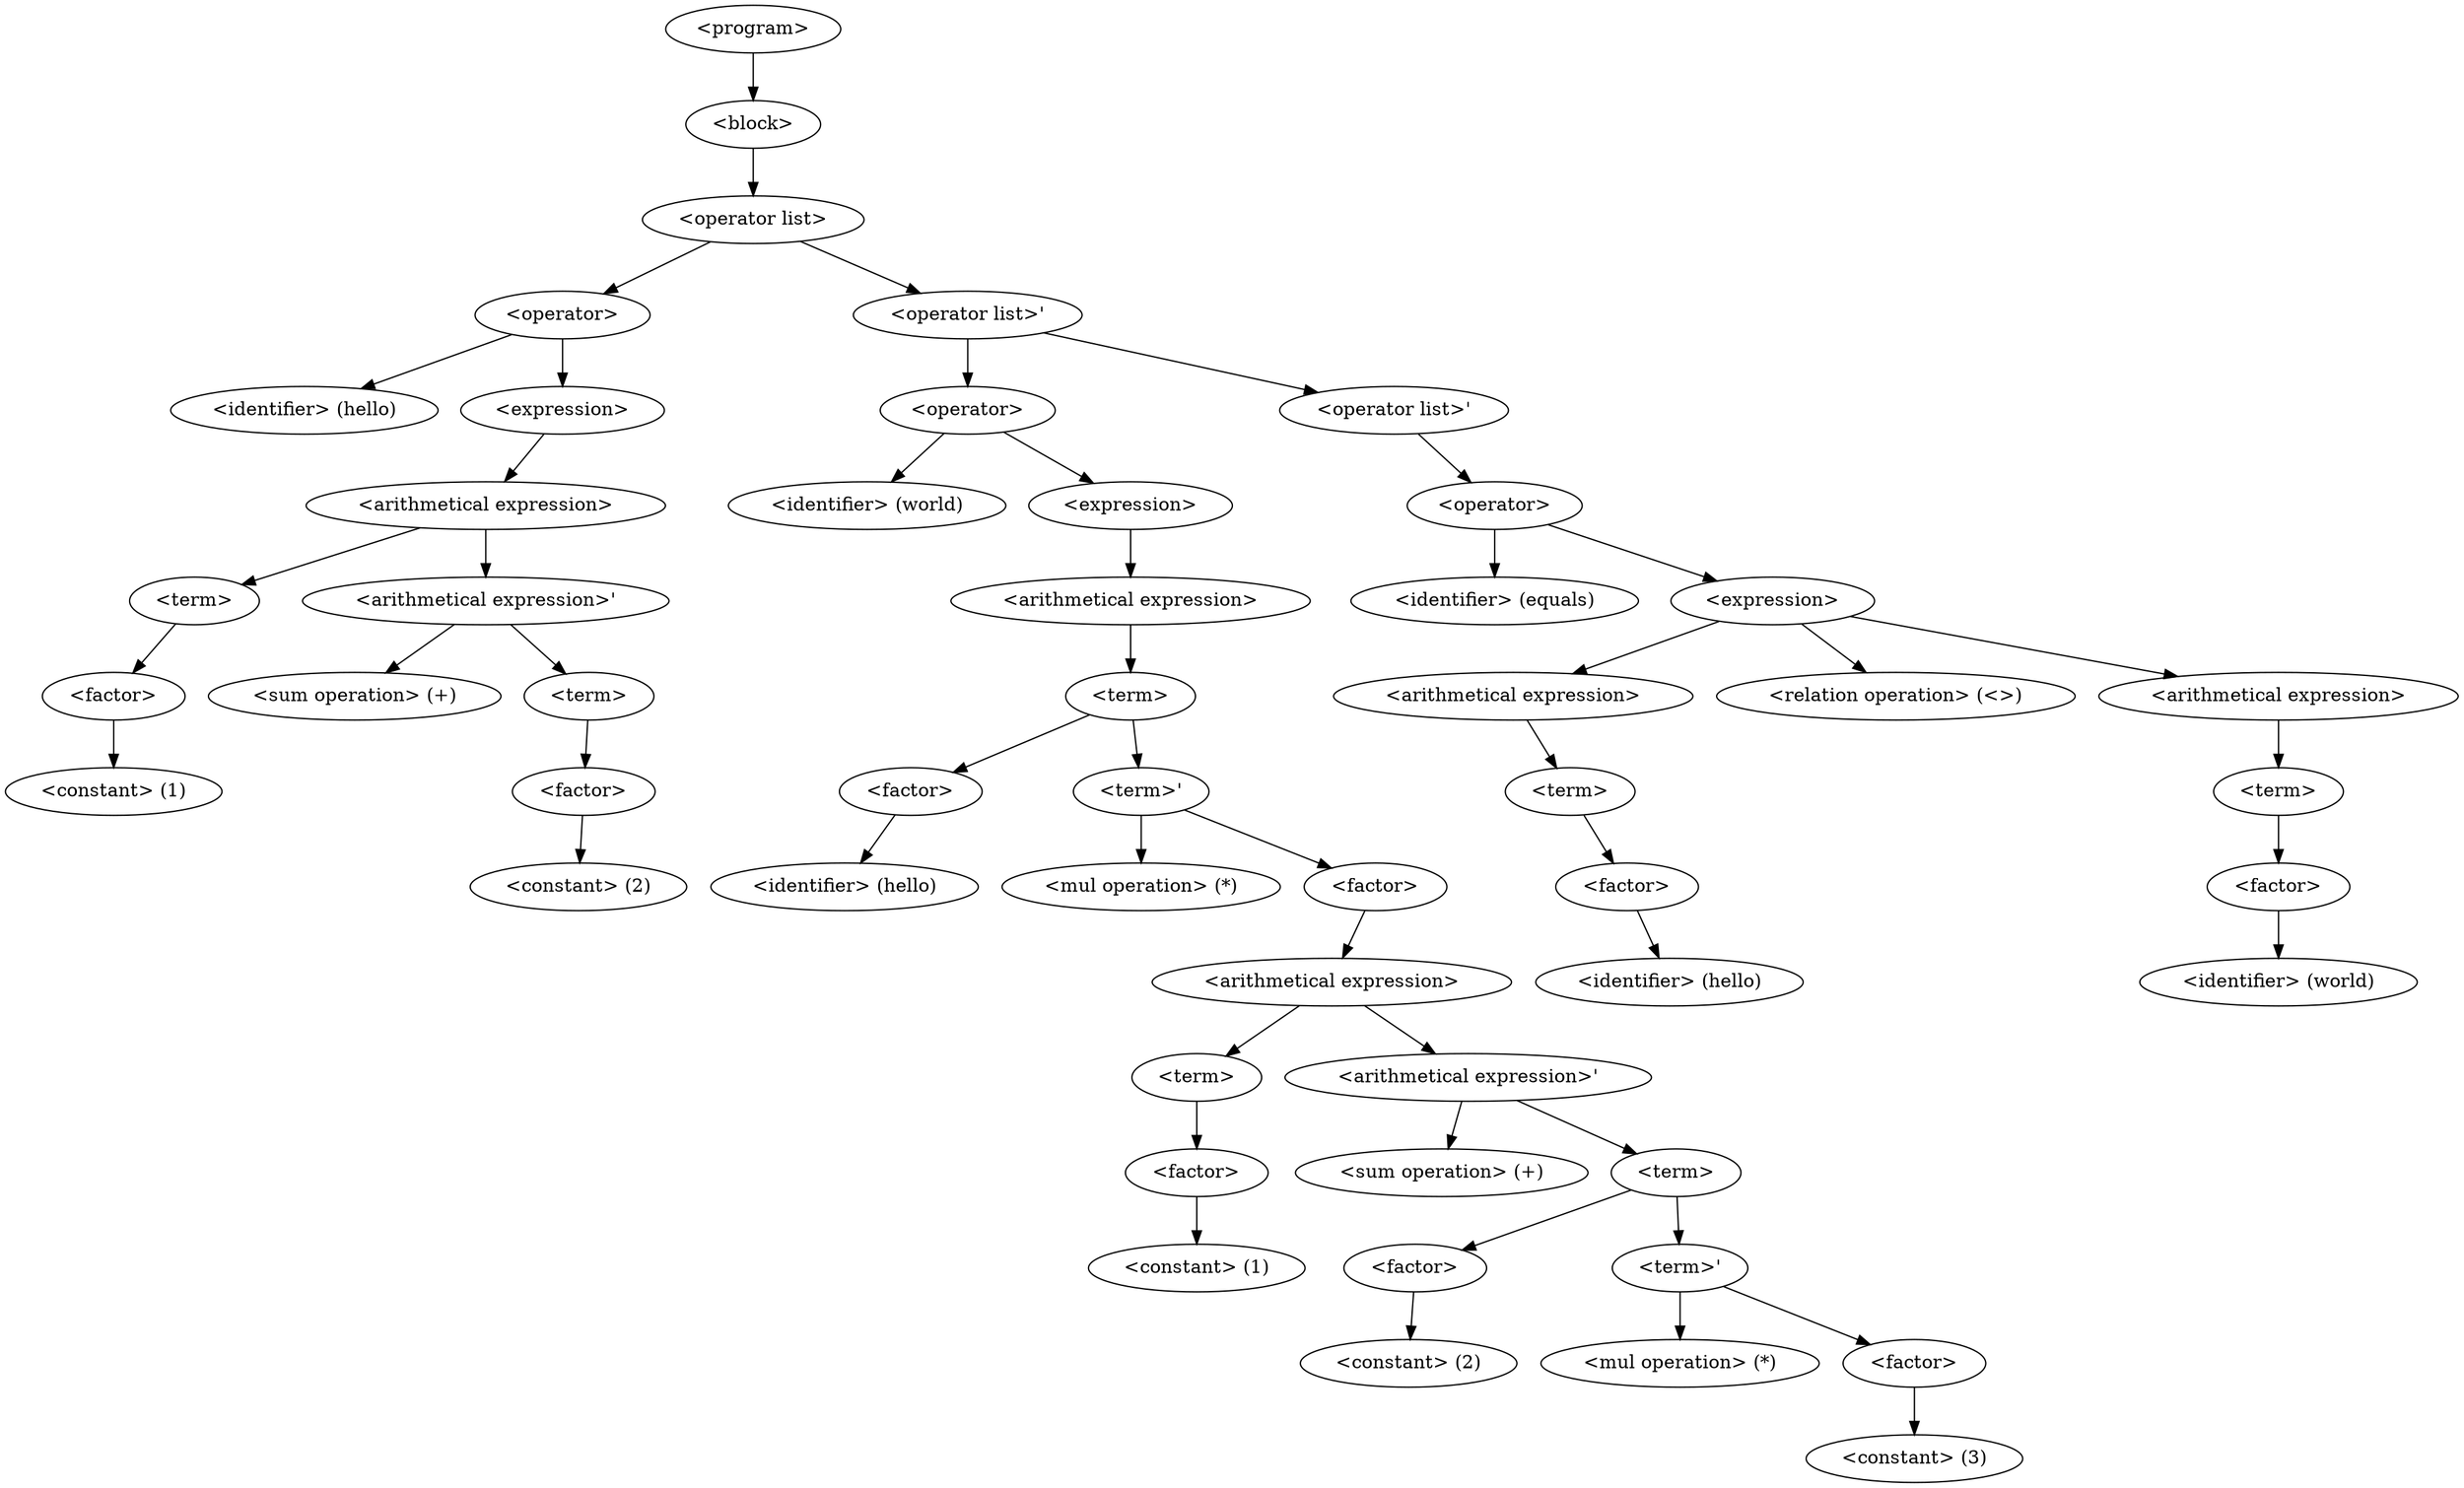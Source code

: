 digraph AST {
"0x14000056048" [label="<program>"];
"0x14000056048" -> "0x14000056040";
"0x14000056040" [label="<block>"];
"0x14000056040" -> "0x140000100d0";
"0x140000100d0" [label="<operator list>"];
"0x140000100d0" -> "0x140000100c0";
"0x140000100c0" [label="<operator>"];
"0x140000100c0" -> "0x14000010040";
"0x14000010040" [label="<identifier> (hello)"];
"0x140000100c0" -> "0x1400000c078";
"0x1400000c078" [label="<expression>"];
"0x1400000c078" -> "0x14000010070";
"0x14000010070" [label="<arithmetical expression>"];
"0x14000010070" -> "0x14000010060";
"0x14000010060" [label="<term>"];
"0x14000010060" -> "0x1400000c030";
"0x1400000c030" [label="<factor>"];
"0x1400000c030" -> "0x14000010050";
"0x14000010050" [label="<constant> (1)"];
"0x14000010070" -> "0x1400000c048";
"0x1400000c048" [label="<arithmetical expression>'"];
"0x1400000c048" -> "0x14000010080";
"0x14000010080" [label="<sum operation> (+)"];
"0x1400000c048" -> "0x140000100a0";
"0x140000100a0" [label="<term>"];
"0x140000100a0" -> "0x1400000c060";
"0x1400000c060" [label="<factor>"];
"0x1400000c060" -> "0x14000010090";
"0x14000010090" [label="<constant> (2)"];
"0x140000100d0" -> "0x140000101d0";
"0x140000101d0" [label="<operator list>'"];
"0x140000101d0" -> "0x140000101c0";
"0x140000101c0" [label="<operator>"];
"0x140000101c0" -> "0x140000100e0";
"0x140000100e0" [label="<identifier> (world)"];
"0x140000101c0" -> "0x1400000c150";
"0x1400000c150" [label="<expression>"];
"0x1400000c150" -> "0x140000101a0";
"0x140000101a0" [label="<arithmetical expression>"];
"0x140000101a0" -> "0x14000010100";
"0x14000010100" [label="<term>"];
"0x14000010100" -> "0x1400000c090";
"0x1400000c090" [label="<factor>"];
"0x1400000c090" -> "0x140000100f0";
"0x140000100f0" [label="<identifier> (hello)"];
"0x14000010100" -> "0x1400000c0a8";
"0x1400000c0a8" [label="<term>'"];
"0x1400000c0a8" -> "0x14000010110";
"0x14000010110" [label="<mul operation> (*)"];
"0x1400000c0a8" -> "0x1400000c0c0";
"0x1400000c0c0" [label="<factor>"];
"0x1400000c0c0" -> "0x14000010140";
"0x14000010140" [label="<arithmetical expression>"];
"0x14000010140" -> "0x14000010130";
"0x14000010130" [label="<term>"];
"0x14000010130" -> "0x1400000c0d8";
"0x1400000c0d8" [label="<factor>"];
"0x1400000c0d8" -> "0x14000010120";
"0x14000010120" [label="<constant> (1)"];
"0x14000010140" -> "0x1400000c0f0";
"0x1400000c0f0" [label="<arithmetical expression>'"];
"0x1400000c0f0" -> "0x14000010150";
"0x14000010150" [label="<sum operation> (+)"];
"0x1400000c0f0" -> "0x14000010170";
"0x14000010170" [label="<term>"];
"0x14000010170" -> "0x1400000c108";
"0x1400000c108" [label="<factor>"];
"0x1400000c108" -> "0x14000010160";
"0x14000010160" [label="<constant> (2)"];
"0x14000010170" -> "0x1400000c120";
"0x1400000c120" [label="<term>'"];
"0x1400000c120" -> "0x14000010180";
"0x14000010180" [label="<mul operation> (*)"];
"0x1400000c120" -> "0x1400000c138";
"0x1400000c138" [label="<factor>"];
"0x1400000c138" -> "0x14000010190";
"0x14000010190" [label="<constant> (3)"];
"0x140000101d0" -> "0x14000010270";
"0x14000010270" [label="<operator list>'"];
"0x14000010270" -> "0x14000010260";
"0x14000010260" [label="<operator>"];
"0x14000010260" -> "0x140000101e0";
"0x140000101e0" [label="<identifier> (equals)"];
"0x14000010260" -> "0x1400000c180";
"0x1400000c180" [label="<expression>"];
"0x1400000c180" -> "0x14000010210";
"0x14000010210" [label="<arithmetical expression>"];
"0x14000010210" -> "0x14000010200";
"0x14000010200" [label="<term>"];
"0x14000010200" -> "0x1400000c168";
"0x1400000c168" [label="<factor>"];
"0x1400000c168" -> "0x140000101f0";
"0x140000101f0" [label="<identifier> (hello)"];
"0x1400000c180" -> "0x14000010220";
"0x14000010220" [label="<relation operation> (<>)"];
"0x1400000c180" -> "0x14000010250";
"0x14000010250" [label="<arithmetical expression>"];
"0x14000010250" -> "0x14000010240";
"0x14000010240" [label="<term>"];
"0x14000010240" -> "0x1400000c198";
"0x1400000c198" [label="<factor>"];
"0x1400000c198" -> "0x14000010230";
"0x14000010230" [label="<identifier> (world)"];
}
